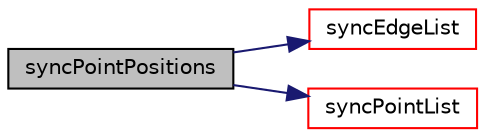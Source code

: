 digraph "syncPointPositions"
{
  bgcolor="transparent";
  edge [fontname="Helvetica",fontsize="10",labelfontname="Helvetica",labelfontsize="10"];
  node [fontname="Helvetica",fontsize="10",shape=record];
  rankdir="LR";
  Node1 [label="syncPointPositions",height=0.2,width=0.4,color="black", fillcolor="grey75", style="filled", fontcolor="black"];
  Node1 -> Node2 [color="midnightblue",fontsize="10",style="solid",fontname="Helvetica"];
  Node2 [label="syncEdgeList",height=0.2,width=0.4,color="red",URL="$a02636.html#a5ed3e64d2ef89e3823674727ea1b3d58",tooltip="Synchronize values on all mesh edges. "];
  Node1 -> Node3 [color="midnightblue",fontsize="10",style="solid",fontname="Helvetica"];
  Node3 [label="syncPointList",height=0.2,width=0.4,color="red",URL="$a02636.html#a197ed77a9101bdfb37253bd3f507c017",tooltip="Synchronize values on all mesh points. "];
}
